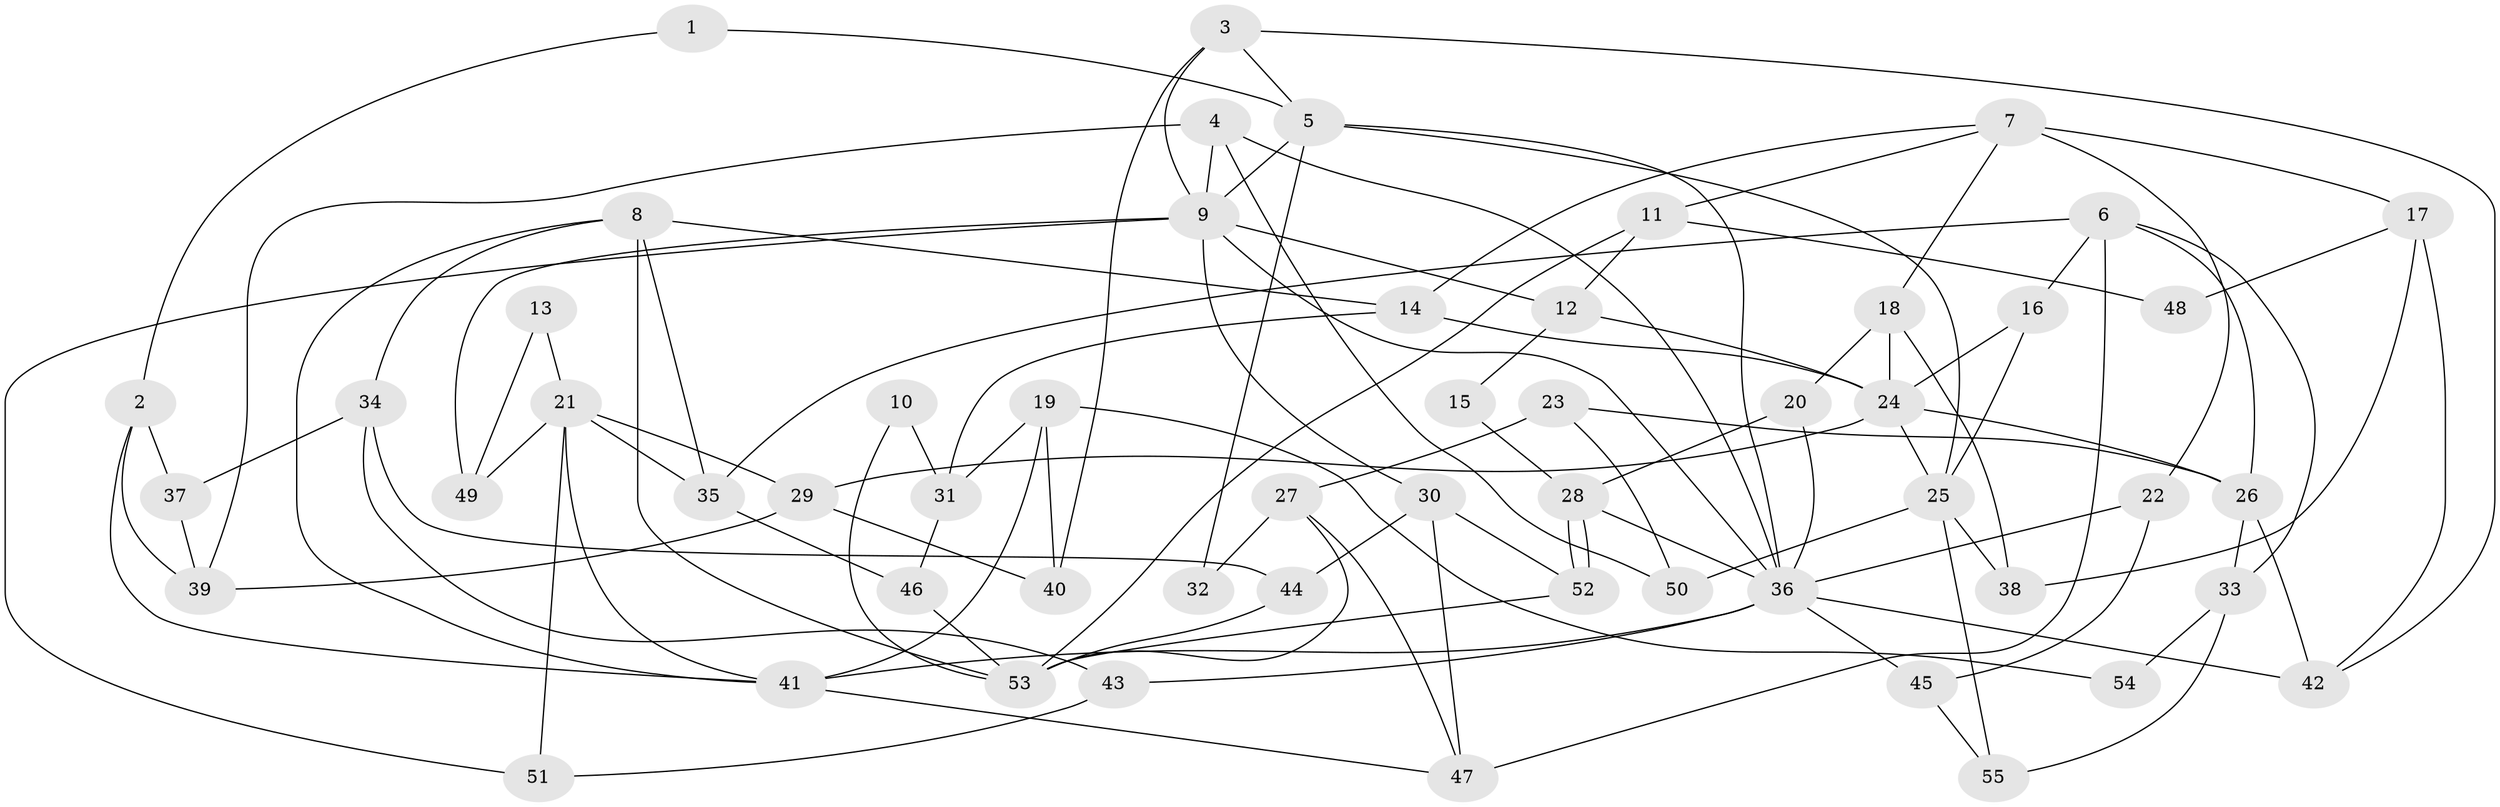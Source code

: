 // Generated by graph-tools (version 1.1) at 2025/14/03/09/25 04:14:49]
// undirected, 55 vertices, 110 edges
graph export_dot {
graph [start="1"]
  node [color=gray90,style=filled];
  1;
  2;
  3;
  4;
  5;
  6;
  7;
  8;
  9;
  10;
  11;
  12;
  13;
  14;
  15;
  16;
  17;
  18;
  19;
  20;
  21;
  22;
  23;
  24;
  25;
  26;
  27;
  28;
  29;
  30;
  31;
  32;
  33;
  34;
  35;
  36;
  37;
  38;
  39;
  40;
  41;
  42;
  43;
  44;
  45;
  46;
  47;
  48;
  49;
  50;
  51;
  52;
  53;
  54;
  55;
  1 -- 5;
  1 -- 2;
  2 -- 41;
  2 -- 37;
  2 -- 39;
  3 -- 9;
  3 -- 5;
  3 -- 40;
  3 -- 42;
  4 -- 36;
  4 -- 39;
  4 -- 9;
  4 -- 50;
  5 -- 36;
  5 -- 25;
  5 -- 9;
  5 -- 32;
  6 -- 33;
  6 -- 35;
  6 -- 16;
  6 -- 26;
  6 -- 47;
  7 -- 11;
  7 -- 14;
  7 -- 17;
  7 -- 18;
  7 -- 22;
  8 -- 41;
  8 -- 53;
  8 -- 14;
  8 -- 34;
  8 -- 35;
  9 -- 12;
  9 -- 30;
  9 -- 36;
  9 -- 49;
  9 -- 51;
  10 -- 53;
  10 -- 31;
  11 -- 53;
  11 -- 12;
  11 -- 48;
  12 -- 24;
  12 -- 15;
  13 -- 21;
  13 -- 49;
  14 -- 24;
  14 -- 31;
  15 -- 28;
  16 -- 24;
  16 -- 25;
  17 -- 38;
  17 -- 42;
  17 -- 48;
  18 -- 20;
  18 -- 24;
  18 -- 38;
  19 -- 31;
  19 -- 41;
  19 -- 40;
  19 -- 54;
  20 -- 36;
  20 -- 28;
  21 -- 29;
  21 -- 41;
  21 -- 35;
  21 -- 49;
  21 -- 51;
  22 -- 36;
  22 -- 45;
  23 -- 26;
  23 -- 50;
  23 -- 27;
  24 -- 26;
  24 -- 25;
  24 -- 29;
  25 -- 38;
  25 -- 50;
  25 -- 55;
  26 -- 42;
  26 -- 33;
  27 -- 47;
  27 -- 32;
  27 -- 53;
  28 -- 52;
  28 -- 52;
  28 -- 36;
  29 -- 40;
  29 -- 39;
  30 -- 44;
  30 -- 47;
  30 -- 52;
  31 -- 46;
  33 -- 55;
  33 -- 54;
  34 -- 43;
  34 -- 37;
  34 -- 44;
  35 -- 46;
  36 -- 42;
  36 -- 41;
  36 -- 43;
  36 -- 45;
  37 -- 39;
  41 -- 47;
  43 -- 51;
  44 -- 53;
  45 -- 55;
  46 -- 53;
  52 -- 53;
}
